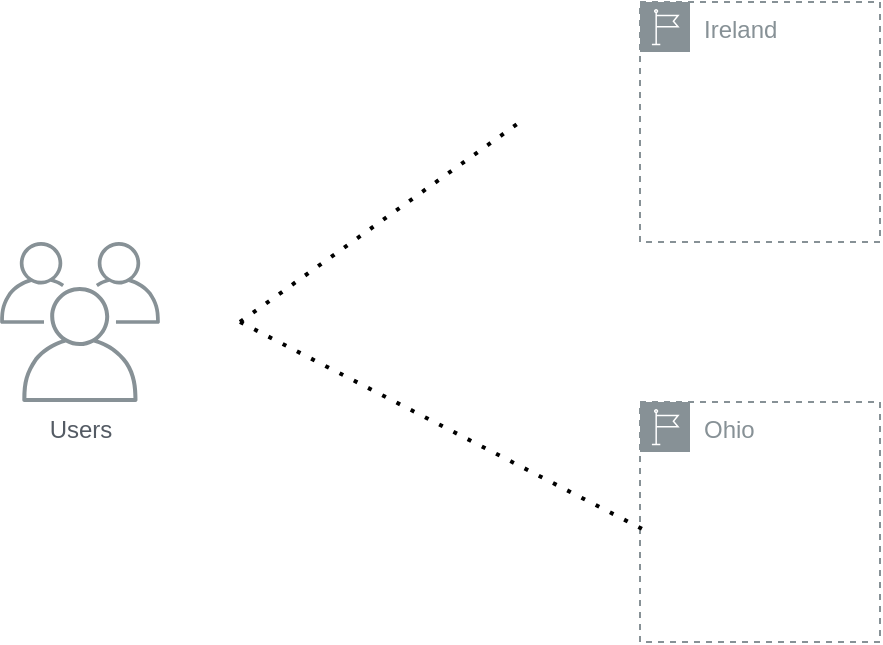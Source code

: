 <mxfile version="20.8.5" type="github">
  <diagram id="aME-Bivq16-IjddRPCGT" name="Page-1">
    <mxGraphModel dx="794" dy="430" grid="1" gridSize="10" guides="1" tooltips="1" connect="1" arrows="1" fold="1" page="1" pageScale="1" pageWidth="850" pageHeight="1100" math="0" shadow="0">
      <root>
        <mxCell id="0" />
        <mxCell id="1" parent="0" />
        <mxCell id="RKt2ha2V7cBzXLXELox--2" value="Ireland" style="sketch=0;outlineConnect=0;gradientColor=none;html=1;whiteSpace=wrap;fontSize=12;fontStyle=0;shape=mxgraph.aws4.group;grIcon=mxgraph.aws4.group_region;strokeColor=#879196;fillColor=none;verticalAlign=top;align=left;spacingLeft=30;fontColor=#879196;dashed=1;" vertex="1" parent="1">
          <mxGeometry x="560" y="40" width="120" height="120" as="geometry" />
        </mxCell>
        <mxCell id="RKt2ha2V7cBzXLXELox--4" value="Ohio" style="sketch=0;outlineConnect=0;gradientColor=none;html=1;whiteSpace=wrap;fontSize=12;fontStyle=0;shape=mxgraph.aws4.group;grIcon=mxgraph.aws4.group_region;strokeColor=#879196;fillColor=none;verticalAlign=top;align=left;spacingLeft=30;fontColor=#879196;dashed=1;" vertex="1" parent="1">
          <mxGeometry x="560" y="240" width="120" height="120" as="geometry" />
        </mxCell>
        <mxCell id="RKt2ha2V7cBzXLXELox--5" value="Users" style="sketch=0;outlineConnect=0;gradientColor=none;fontColor=#545B64;strokeColor=none;fillColor=#879196;dashed=0;verticalLabelPosition=bottom;verticalAlign=top;align=center;html=1;fontSize=12;fontStyle=0;aspect=fixed;shape=mxgraph.aws4.illustration_users;pointerEvents=1" vertex="1" parent="1">
          <mxGeometry x="240" y="160" width="80" height="80" as="geometry" />
        </mxCell>
        <mxCell id="RKt2ha2V7cBzXLXELox--6" value="" style="endArrow=none;dashed=1;html=1;dashPattern=1 3;strokeWidth=2;rounded=0;" edge="1" parent="1">
          <mxGeometry width="50" height="50" relative="1" as="geometry">
            <mxPoint x="360" y="200" as="sourcePoint" />
            <mxPoint x="500" y="100" as="targetPoint" />
          </mxGeometry>
        </mxCell>
        <mxCell id="RKt2ha2V7cBzXLXELox--7" value="" style="endArrow=none;dashed=1;html=1;dashPattern=1 3;strokeWidth=2;rounded=0;" edge="1" parent="1">
          <mxGeometry width="50" height="50" relative="1" as="geometry">
            <mxPoint x="360" y="200" as="sourcePoint" />
            <mxPoint x="562" y="303.923" as="targetPoint" />
          </mxGeometry>
        </mxCell>
      </root>
    </mxGraphModel>
  </diagram>
</mxfile>

